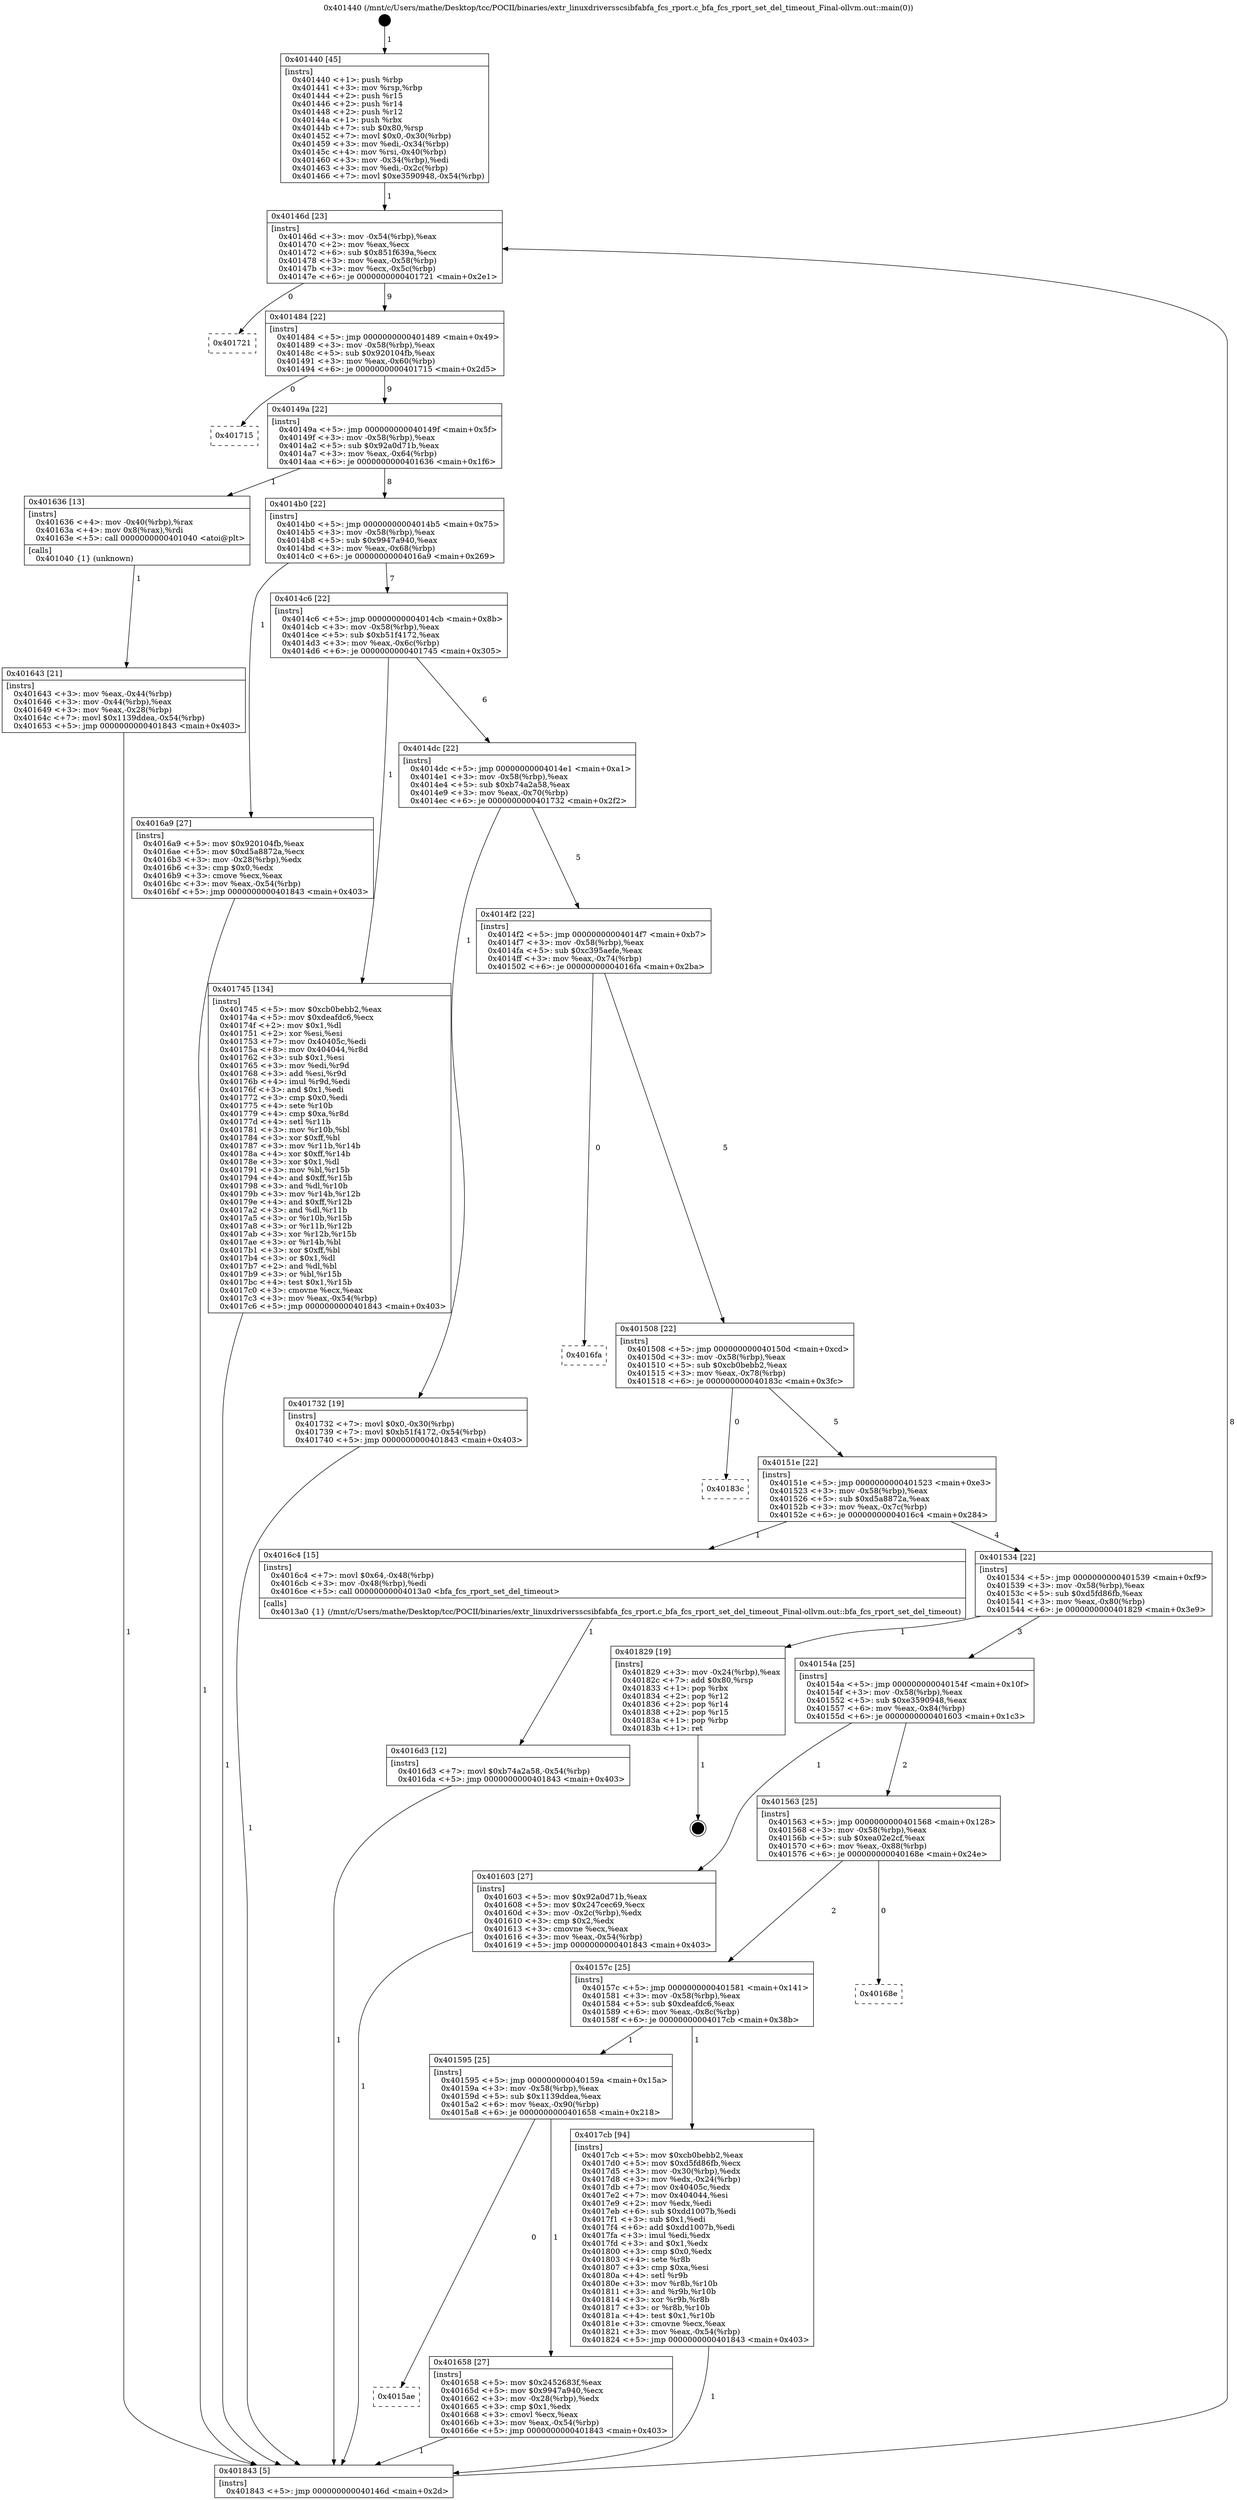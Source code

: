 digraph "0x401440" {
  label = "0x401440 (/mnt/c/Users/mathe/Desktop/tcc/POCII/binaries/extr_linuxdriversscsibfabfa_fcs_rport.c_bfa_fcs_rport_set_del_timeout_Final-ollvm.out::main(0))"
  labelloc = "t"
  node[shape=record]

  Entry [label="",width=0.3,height=0.3,shape=circle,fillcolor=black,style=filled]
  "0x40146d" [label="{
     0x40146d [23]\l
     | [instrs]\l
     &nbsp;&nbsp;0x40146d \<+3\>: mov -0x54(%rbp),%eax\l
     &nbsp;&nbsp;0x401470 \<+2\>: mov %eax,%ecx\l
     &nbsp;&nbsp;0x401472 \<+6\>: sub $0x851f639a,%ecx\l
     &nbsp;&nbsp;0x401478 \<+3\>: mov %eax,-0x58(%rbp)\l
     &nbsp;&nbsp;0x40147b \<+3\>: mov %ecx,-0x5c(%rbp)\l
     &nbsp;&nbsp;0x40147e \<+6\>: je 0000000000401721 \<main+0x2e1\>\l
  }"]
  "0x401721" [label="{
     0x401721\l
  }", style=dashed]
  "0x401484" [label="{
     0x401484 [22]\l
     | [instrs]\l
     &nbsp;&nbsp;0x401484 \<+5\>: jmp 0000000000401489 \<main+0x49\>\l
     &nbsp;&nbsp;0x401489 \<+3\>: mov -0x58(%rbp),%eax\l
     &nbsp;&nbsp;0x40148c \<+5\>: sub $0x920104fb,%eax\l
     &nbsp;&nbsp;0x401491 \<+3\>: mov %eax,-0x60(%rbp)\l
     &nbsp;&nbsp;0x401494 \<+6\>: je 0000000000401715 \<main+0x2d5\>\l
  }"]
  Exit [label="",width=0.3,height=0.3,shape=circle,fillcolor=black,style=filled,peripheries=2]
  "0x401715" [label="{
     0x401715\l
  }", style=dashed]
  "0x40149a" [label="{
     0x40149a [22]\l
     | [instrs]\l
     &nbsp;&nbsp;0x40149a \<+5\>: jmp 000000000040149f \<main+0x5f\>\l
     &nbsp;&nbsp;0x40149f \<+3\>: mov -0x58(%rbp),%eax\l
     &nbsp;&nbsp;0x4014a2 \<+5\>: sub $0x92a0d71b,%eax\l
     &nbsp;&nbsp;0x4014a7 \<+3\>: mov %eax,-0x64(%rbp)\l
     &nbsp;&nbsp;0x4014aa \<+6\>: je 0000000000401636 \<main+0x1f6\>\l
  }"]
  "0x4016d3" [label="{
     0x4016d3 [12]\l
     | [instrs]\l
     &nbsp;&nbsp;0x4016d3 \<+7\>: movl $0xb74a2a58,-0x54(%rbp)\l
     &nbsp;&nbsp;0x4016da \<+5\>: jmp 0000000000401843 \<main+0x403\>\l
  }"]
  "0x401636" [label="{
     0x401636 [13]\l
     | [instrs]\l
     &nbsp;&nbsp;0x401636 \<+4\>: mov -0x40(%rbp),%rax\l
     &nbsp;&nbsp;0x40163a \<+4\>: mov 0x8(%rax),%rdi\l
     &nbsp;&nbsp;0x40163e \<+5\>: call 0000000000401040 \<atoi@plt\>\l
     | [calls]\l
     &nbsp;&nbsp;0x401040 \{1\} (unknown)\l
  }"]
  "0x4014b0" [label="{
     0x4014b0 [22]\l
     | [instrs]\l
     &nbsp;&nbsp;0x4014b0 \<+5\>: jmp 00000000004014b5 \<main+0x75\>\l
     &nbsp;&nbsp;0x4014b5 \<+3\>: mov -0x58(%rbp),%eax\l
     &nbsp;&nbsp;0x4014b8 \<+5\>: sub $0x9947a940,%eax\l
     &nbsp;&nbsp;0x4014bd \<+3\>: mov %eax,-0x68(%rbp)\l
     &nbsp;&nbsp;0x4014c0 \<+6\>: je 00000000004016a9 \<main+0x269\>\l
  }"]
  "0x4015ae" [label="{
     0x4015ae\l
  }", style=dashed]
  "0x4016a9" [label="{
     0x4016a9 [27]\l
     | [instrs]\l
     &nbsp;&nbsp;0x4016a9 \<+5\>: mov $0x920104fb,%eax\l
     &nbsp;&nbsp;0x4016ae \<+5\>: mov $0xd5a8872a,%ecx\l
     &nbsp;&nbsp;0x4016b3 \<+3\>: mov -0x28(%rbp),%edx\l
     &nbsp;&nbsp;0x4016b6 \<+3\>: cmp $0x0,%edx\l
     &nbsp;&nbsp;0x4016b9 \<+3\>: cmove %ecx,%eax\l
     &nbsp;&nbsp;0x4016bc \<+3\>: mov %eax,-0x54(%rbp)\l
     &nbsp;&nbsp;0x4016bf \<+5\>: jmp 0000000000401843 \<main+0x403\>\l
  }"]
  "0x4014c6" [label="{
     0x4014c6 [22]\l
     | [instrs]\l
     &nbsp;&nbsp;0x4014c6 \<+5\>: jmp 00000000004014cb \<main+0x8b\>\l
     &nbsp;&nbsp;0x4014cb \<+3\>: mov -0x58(%rbp),%eax\l
     &nbsp;&nbsp;0x4014ce \<+5\>: sub $0xb51f4172,%eax\l
     &nbsp;&nbsp;0x4014d3 \<+3\>: mov %eax,-0x6c(%rbp)\l
     &nbsp;&nbsp;0x4014d6 \<+6\>: je 0000000000401745 \<main+0x305\>\l
  }"]
  "0x401658" [label="{
     0x401658 [27]\l
     | [instrs]\l
     &nbsp;&nbsp;0x401658 \<+5\>: mov $0x2452683f,%eax\l
     &nbsp;&nbsp;0x40165d \<+5\>: mov $0x9947a940,%ecx\l
     &nbsp;&nbsp;0x401662 \<+3\>: mov -0x28(%rbp),%edx\l
     &nbsp;&nbsp;0x401665 \<+3\>: cmp $0x1,%edx\l
     &nbsp;&nbsp;0x401668 \<+3\>: cmovl %ecx,%eax\l
     &nbsp;&nbsp;0x40166b \<+3\>: mov %eax,-0x54(%rbp)\l
     &nbsp;&nbsp;0x40166e \<+5\>: jmp 0000000000401843 \<main+0x403\>\l
  }"]
  "0x401745" [label="{
     0x401745 [134]\l
     | [instrs]\l
     &nbsp;&nbsp;0x401745 \<+5\>: mov $0xcb0bebb2,%eax\l
     &nbsp;&nbsp;0x40174a \<+5\>: mov $0xdeafdc6,%ecx\l
     &nbsp;&nbsp;0x40174f \<+2\>: mov $0x1,%dl\l
     &nbsp;&nbsp;0x401751 \<+2\>: xor %esi,%esi\l
     &nbsp;&nbsp;0x401753 \<+7\>: mov 0x40405c,%edi\l
     &nbsp;&nbsp;0x40175a \<+8\>: mov 0x404044,%r8d\l
     &nbsp;&nbsp;0x401762 \<+3\>: sub $0x1,%esi\l
     &nbsp;&nbsp;0x401765 \<+3\>: mov %edi,%r9d\l
     &nbsp;&nbsp;0x401768 \<+3\>: add %esi,%r9d\l
     &nbsp;&nbsp;0x40176b \<+4\>: imul %r9d,%edi\l
     &nbsp;&nbsp;0x40176f \<+3\>: and $0x1,%edi\l
     &nbsp;&nbsp;0x401772 \<+3\>: cmp $0x0,%edi\l
     &nbsp;&nbsp;0x401775 \<+4\>: sete %r10b\l
     &nbsp;&nbsp;0x401779 \<+4\>: cmp $0xa,%r8d\l
     &nbsp;&nbsp;0x40177d \<+4\>: setl %r11b\l
     &nbsp;&nbsp;0x401781 \<+3\>: mov %r10b,%bl\l
     &nbsp;&nbsp;0x401784 \<+3\>: xor $0xff,%bl\l
     &nbsp;&nbsp;0x401787 \<+3\>: mov %r11b,%r14b\l
     &nbsp;&nbsp;0x40178a \<+4\>: xor $0xff,%r14b\l
     &nbsp;&nbsp;0x40178e \<+3\>: xor $0x1,%dl\l
     &nbsp;&nbsp;0x401791 \<+3\>: mov %bl,%r15b\l
     &nbsp;&nbsp;0x401794 \<+4\>: and $0xff,%r15b\l
     &nbsp;&nbsp;0x401798 \<+3\>: and %dl,%r10b\l
     &nbsp;&nbsp;0x40179b \<+3\>: mov %r14b,%r12b\l
     &nbsp;&nbsp;0x40179e \<+4\>: and $0xff,%r12b\l
     &nbsp;&nbsp;0x4017a2 \<+3\>: and %dl,%r11b\l
     &nbsp;&nbsp;0x4017a5 \<+3\>: or %r10b,%r15b\l
     &nbsp;&nbsp;0x4017a8 \<+3\>: or %r11b,%r12b\l
     &nbsp;&nbsp;0x4017ab \<+3\>: xor %r12b,%r15b\l
     &nbsp;&nbsp;0x4017ae \<+3\>: or %r14b,%bl\l
     &nbsp;&nbsp;0x4017b1 \<+3\>: xor $0xff,%bl\l
     &nbsp;&nbsp;0x4017b4 \<+3\>: or $0x1,%dl\l
     &nbsp;&nbsp;0x4017b7 \<+2\>: and %dl,%bl\l
     &nbsp;&nbsp;0x4017b9 \<+3\>: or %bl,%r15b\l
     &nbsp;&nbsp;0x4017bc \<+4\>: test $0x1,%r15b\l
     &nbsp;&nbsp;0x4017c0 \<+3\>: cmovne %ecx,%eax\l
     &nbsp;&nbsp;0x4017c3 \<+3\>: mov %eax,-0x54(%rbp)\l
     &nbsp;&nbsp;0x4017c6 \<+5\>: jmp 0000000000401843 \<main+0x403\>\l
  }"]
  "0x4014dc" [label="{
     0x4014dc [22]\l
     | [instrs]\l
     &nbsp;&nbsp;0x4014dc \<+5\>: jmp 00000000004014e1 \<main+0xa1\>\l
     &nbsp;&nbsp;0x4014e1 \<+3\>: mov -0x58(%rbp),%eax\l
     &nbsp;&nbsp;0x4014e4 \<+5\>: sub $0xb74a2a58,%eax\l
     &nbsp;&nbsp;0x4014e9 \<+3\>: mov %eax,-0x70(%rbp)\l
     &nbsp;&nbsp;0x4014ec \<+6\>: je 0000000000401732 \<main+0x2f2\>\l
  }"]
  "0x401595" [label="{
     0x401595 [25]\l
     | [instrs]\l
     &nbsp;&nbsp;0x401595 \<+5\>: jmp 000000000040159a \<main+0x15a\>\l
     &nbsp;&nbsp;0x40159a \<+3\>: mov -0x58(%rbp),%eax\l
     &nbsp;&nbsp;0x40159d \<+5\>: sub $0x1139ddea,%eax\l
     &nbsp;&nbsp;0x4015a2 \<+6\>: mov %eax,-0x90(%rbp)\l
     &nbsp;&nbsp;0x4015a8 \<+6\>: je 0000000000401658 \<main+0x218\>\l
  }"]
  "0x401732" [label="{
     0x401732 [19]\l
     | [instrs]\l
     &nbsp;&nbsp;0x401732 \<+7\>: movl $0x0,-0x30(%rbp)\l
     &nbsp;&nbsp;0x401739 \<+7\>: movl $0xb51f4172,-0x54(%rbp)\l
     &nbsp;&nbsp;0x401740 \<+5\>: jmp 0000000000401843 \<main+0x403\>\l
  }"]
  "0x4014f2" [label="{
     0x4014f2 [22]\l
     | [instrs]\l
     &nbsp;&nbsp;0x4014f2 \<+5\>: jmp 00000000004014f7 \<main+0xb7\>\l
     &nbsp;&nbsp;0x4014f7 \<+3\>: mov -0x58(%rbp),%eax\l
     &nbsp;&nbsp;0x4014fa \<+5\>: sub $0xc395aefe,%eax\l
     &nbsp;&nbsp;0x4014ff \<+3\>: mov %eax,-0x74(%rbp)\l
     &nbsp;&nbsp;0x401502 \<+6\>: je 00000000004016fa \<main+0x2ba\>\l
  }"]
  "0x4017cb" [label="{
     0x4017cb [94]\l
     | [instrs]\l
     &nbsp;&nbsp;0x4017cb \<+5\>: mov $0xcb0bebb2,%eax\l
     &nbsp;&nbsp;0x4017d0 \<+5\>: mov $0xd5fd86fb,%ecx\l
     &nbsp;&nbsp;0x4017d5 \<+3\>: mov -0x30(%rbp),%edx\l
     &nbsp;&nbsp;0x4017d8 \<+3\>: mov %edx,-0x24(%rbp)\l
     &nbsp;&nbsp;0x4017db \<+7\>: mov 0x40405c,%edx\l
     &nbsp;&nbsp;0x4017e2 \<+7\>: mov 0x404044,%esi\l
     &nbsp;&nbsp;0x4017e9 \<+2\>: mov %edx,%edi\l
     &nbsp;&nbsp;0x4017eb \<+6\>: sub $0xdd1007b,%edi\l
     &nbsp;&nbsp;0x4017f1 \<+3\>: sub $0x1,%edi\l
     &nbsp;&nbsp;0x4017f4 \<+6\>: add $0xdd1007b,%edi\l
     &nbsp;&nbsp;0x4017fa \<+3\>: imul %edi,%edx\l
     &nbsp;&nbsp;0x4017fd \<+3\>: and $0x1,%edx\l
     &nbsp;&nbsp;0x401800 \<+3\>: cmp $0x0,%edx\l
     &nbsp;&nbsp;0x401803 \<+4\>: sete %r8b\l
     &nbsp;&nbsp;0x401807 \<+3\>: cmp $0xa,%esi\l
     &nbsp;&nbsp;0x40180a \<+4\>: setl %r9b\l
     &nbsp;&nbsp;0x40180e \<+3\>: mov %r8b,%r10b\l
     &nbsp;&nbsp;0x401811 \<+3\>: and %r9b,%r10b\l
     &nbsp;&nbsp;0x401814 \<+3\>: xor %r9b,%r8b\l
     &nbsp;&nbsp;0x401817 \<+3\>: or %r8b,%r10b\l
     &nbsp;&nbsp;0x40181a \<+4\>: test $0x1,%r10b\l
     &nbsp;&nbsp;0x40181e \<+3\>: cmovne %ecx,%eax\l
     &nbsp;&nbsp;0x401821 \<+3\>: mov %eax,-0x54(%rbp)\l
     &nbsp;&nbsp;0x401824 \<+5\>: jmp 0000000000401843 \<main+0x403\>\l
  }"]
  "0x4016fa" [label="{
     0x4016fa\l
  }", style=dashed]
  "0x401508" [label="{
     0x401508 [22]\l
     | [instrs]\l
     &nbsp;&nbsp;0x401508 \<+5\>: jmp 000000000040150d \<main+0xcd\>\l
     &nbsp;&nbsp;0x40150d \<+3\>: mov -0x58(%rbp),%eax\l
     &nbsp;&nbsp;0x401510 \<+5\>: sub $0xcb0bebb2,%eax\l
     &nbsp;&nbsp;0x401515 \<+3\>: mov %eax,-0x78(%rbp)\l
     &nbsp;&nbsp;0x401518 \<+6\>: je 000000000040183c \<main+0x3fc\>\l
  }"]
  "0x40157c" [label="{
     0x40157c [25]\l
     | [instrs]\l
     &nbsp;&nbsp;0x40157c \<+5\>: jmp 0000000000401581 \<main+0x141\>\l
     &nbsp;&nbsp;0x401581 \<+3\>: mov -0x58(%rbp),%eax\l
     &nbsp;&nbsp;0x401584 \<+5\>: sub $0xdeafdc6,%eax\l
     &nbsp;&nbsp;0x401589 \<+6\>: mov %eax,-0x8c(%rbp)\l
     &nbsp;&nbsp;0x40158f \<+6\>: je 00000000004017cb \<main+0x38b\>\l
  }"]
  "0x40183c" [label="{
     0x40183c\l
  }", style=dashed]
  "0x40151e" [label="{
     0x40151e [22]\l
     | [instrs]\l
     &nbsp;&nbsp;0x40151e \<+5\>: jmp 0000000000401523 \<main+0xe3\>\l
     &nbsp;&nbsp;0x401523 \<+3\>: mov -0x58(%rbp),%eax\l
     &nbsp;&nbsp;0x401526 \<+5\>: sub $0xd5a8872a,%eax\l
     &nbsp;&nbsp;0x40152b \<+3\>: mov %eax,-0x7c(%rbp)\l
     &nbsp;&nbsp;0x40152e \<+6\>: je 00000000004016c4 \<main+0x284\>\l
  }"]
  "0x40168e" [label="{
     0x40168e\l
  }", style=dashed]
  "0x4016c4" [label="{
     0x4016c4 [15]\l
     | [instrs]\l
     &nbsp;&nbsp;0x4016c4 \<+7\>: movl $0x64,-0x48(%rbp)\l
     &nbsp;&nbsp;0x4016cb \<+3\>: mov -0x48(%rbp),%edi\l
     &nbsp;&nbsp;0x4016ce \<+5\>: call 00000000004013a0 \<bfa_fcs_rport_set_del_timeout\>\l
     | [calls]\l
     &nbsp;&nbsp;0x4013a0 \{1\} (/mnt/c/Users/mathe/Desktop/tcc/POCII/binaries/extr_linuxdriversscsibfabfa_fcs_rport.c_bfa_fcs_rport_set_del_timeout_Final-ollvm.out::bfa_fcs_rport_set_del_timeout)\l
  }"]
  "0x401534" [label="{
     0x401534 [22]\l
     | [instrs]\l
     &nbsp;&nbsp;0x401534 \<+5\>: jmp 0000000000401539 \<main+0xf9\>\l
     &nbsp;&nbsp;0x401539 \<+3\>: mov -0x58(%rbp),%eax\l
     &nbsp;&nbsp;0x40153c \<+5\>: sub $0xd5fd86fb,%eax\l
     &nbsp;&nbsp;0x401541 \<+3\>: mov %eax,-0x80(%rbp)\l
     &nbsp;&nbsp;0x401544 \<+6\>: je 0000000000401829 \<main+0x3e9\>\l
  }"]
  "0x401643" [label="{
     0x401643 [21]\l
     | [instrs]\l
     &nbsp;&nbsp;0x401643 \<+3\>: mov %eax,-0x44(%rbp)\l
     &nbsp;&nbsp;0x401646 \<+3\>: mov -0x44(%rbp),%eax\l
     &nbsp;&nbsp;0x401649 \<+3\>: mov %eax,-0x28(%rbp)\l
     &nbsp;&nbsp;0x40164c \<+7\>: movl $0x1139ddea,-0x54(%rbp)\l
     &nbsp;&nbsp;0x401653 \<+5\>: jmp 0000000000401843 \<main+0x403\>\l
  }"]
  "0x401829" [label="{
     0x401829 [19]\l
     | [instrs]\l
     &nbsp;&nbsp;0x401829 \<+3\>: mov -0x24(%rbp),%eax\l
     &nbsp;&nbsp;0x40182c \<+7\>: add $0x80,%rsp\l
     &nbsp;&nbsp;0x401833 \<+1\>: pop %rbx\l
     &nbsp;&nbsp;0x401834 \<+2\>: pop %r12\l
     &nbsp;&nbsp;0x401836 \<+2\>: pop %r14\l
     &nbsp;&nbsp;0x401838 \<+2\>: pop %r15\l
     &nbsp;&nbsp;0x40183a \<+1\>: pop %rbp\l
     &nbsp;&nbsp;0x40183b \<+1\>: ret\l
  }"]
  "0x40154a" [label="{
     0x40154a [25]\l
     | [instrs]\l
     &nbsp;&nbsp;0x40154a \<+5\>: jmp 000000000040154f \<main+0x10f\>\l
     &nbsp;&nbsp;0x40154f \<+3\>: mov -0x58(%rbp),%eax\l
     &nbsp;&nbsp;0x401552 \<+5\>: sub $0xe3590948,%eax\l
     &nbsp;&nbsp;0x401557 \<+6\>: mov %eax,-0x84(%rbp)\l
     &nbsp;&nbsp;0x40155d \<+6\>: je 0000000000401603 \<main+0x1c3\>\l
  }"]
  "0x401440" [label="{
     0x401440 [45]\l
     | [instrs]\l
     &nbsp;&nbsp;0x401440 \<+1\>: push %rbp\l
     &nbsp;&nbsp;0x401441 \<+3\>: mov %rsp,%rbp\l
     &nbsp;&nbsp;0x401444 \<+2\>: push %r15\l
     &nbsp;&nbsp;0x401446 \<+2\>: push %r14\l
     &nbsp;&nbsp;0x401448 \<+2\>: push %r12\l
     &nbsp;&nbsp;0x40144a \<+1\>: push %rbx\l
     &nbsp;&nbsp;0x40144b \<+7\>: sub $0x80,%rsp\l
     &nbsp;&nbsp;0x401452 \<+7\>: movl $0x0,-0x30(%rbp)\l
     &nbsp;&nbsp;0x401459 \<+3\>: mov %edi,-0x34(%rbp)\l
     &nbsp;&nbsp;0x40145c \<+4\>: mov %rsi,-0x40(%rbp)\l
     &nbsp;&nbsp;0x401460 \<+3\>: mov -0x34(%rbp),%edi\l
     &nbsp;&nbsp;0x401463 \<+3\>: mov %edi,-0x2c(%rbp)\l
     &nbsp;&nbsp;0x401466 \<+7\>: movl $0xe3590948,-0x54(%rbp)\l
  }"]
  "0x401603" [label="{
     0x401603 [27]\l
     | [instrs]\l
     &nbsp;&nbsp;0x401603 \<+5\>: mov $0x92a0d71b,%eax\l
     &nbsp;&nbsp;0x401608 \<+5\>: mov $0x247cec69,%ecx\l
     &nbsp;&nbsp;0x40160d \<+3\>: mov -0x2c(%rbp),%edx\l
     &nbsp;&nbsp;0x401610 \<+3\>: cmp $0x2,%edx\l
     &nbsp;&nbsp;0x401613 \<+3\>: cmovne %ecx,%eax\l
     &nbsp;&nbsp;0x401616 \<+3\>: mov %eax,-0x54(%rbp)\l
     &nbsp;&nbsp;0x401619 \<+5\>: jmp 0000000000401843 \<main+0x403\>\l
  }"]
  "0x401563" [label="{
     0x401563 [25]\l
     | [instrs]\l
     &nbsp;&nbsp;0x401563 \<+5\>: jmp 0000000000401568 \<main+0x128\>\l
     &nbsp;&nbsp;0x401568 \<+3\>: mov -0x58(%rbp),%eax\l
     &nbsp;&nbsp;0x40156b \<+5\>: sub $0xea02e2cf,%eax\l
     &nbsp;&nbsp;0x401570 \<+6\>: mov %eax,-0x88(%rbp)\l
     &nbsp;&nbsp;0x401576 \<+6\>: je 000000000040168e \<main+0x24e\>\l
  }"]
  "0x401843" [label="{
     0x401843 [5]\l
     | [instrs]\l
     &nbsp;&nbsp;0x401843 \<+5\>: jmp 000000000040146d \<main+0x2d\>\l
  }"]
  Entry -> "0x401440" [label=" 1"]
  "0x40146d" -> "0x401721" [label=" 0"]
  "0x40146d" -> "0x401484" [label=" 9"]
  "0x401829" -> Exit [label=" 1"]
  "0x401484" -> "0x401715" [label=" 0"]
  "0x401484" -> "0x40149a" [label=" 9"]
  "0x4017cb" -> "0x401843" [label=" 1"]
  "0x40149a" -> "0x401636" [label=" 1"]
  "0x40149a" -> "0x4014b0" [label=" 8"]
  "0x401745" -> "0x401843" [label=" 1"]
  "0x4014b0" -> "0x4016a9" [label=" 1"]
  "0x4014b0" -> "0x4014c6" [label=" 7"]
  "0x401732" -> "0x401843" [label=" 1"]
  "0x4014c6" -> "0x401745" [label=" 1"]
  "0x4014c6" -> "0x4014dc" [label=" 6"]
  "0x4016d3" -> "0x401843" [label=" 1"]
  "0x4014dc" -> "0x401732" [label=" 1"]
  "0x4014dc" -> "0x4014f2" [label=" 5"]
  "0x4016a9" -> "0x401843" [label=" 1"]
  "0x4014f2" -> "0x4016fa" [label=" 0"]
  "0x4014f2" -> "0x401508" [label=" 5"]
  "0x401658" -> "0x401843" [label=" 1"]
  "0x401508" -> "0x40183c" [label=" 0"]
  "0x401508" -> "0x40151e" [label=" 5"]
  "0x401595" -> "0x401658" [label=" 1"]
  "0x40151e" -> "0x4016c4" [label=" 1"]
  "0x40151e" -> "0x401534" [label=" 4"]
  "0x4016c4" -> "0x4016d3" [label=" 1"]
  "0x401534" -> "0x401829" [label=" 1"]
  "0x401534" -> "0x40154a" [label=" 3"]
  "0x40157c" -> "0x4017cb" [label=" 1"]
  "0x40154a" -> "0x401603" [label=" 1"]
  "0x40154a" -> "0x401563" [label=" 2"]
  "0x401603" -> "0x401843" [label=" 1"]
  "0x401440" -> "0x40146d" [label=" 1"]
  "0x401843" -> "0x40146d" [label=" 8"]
  "0x401636" -> "0x401643" [label=" 1"]
  "0x401643" -> "0x401843" [label=" 1"]
  "0x40157c" -> "0x401595" [label=" 1"]
  "0x401563" -> "0x40168e" [label=" 0"]
  "0x401563" -> "0x40157c" [label=" 2"]
  "0x401595" -> "0x4015ae" [label=" 0"]
}
